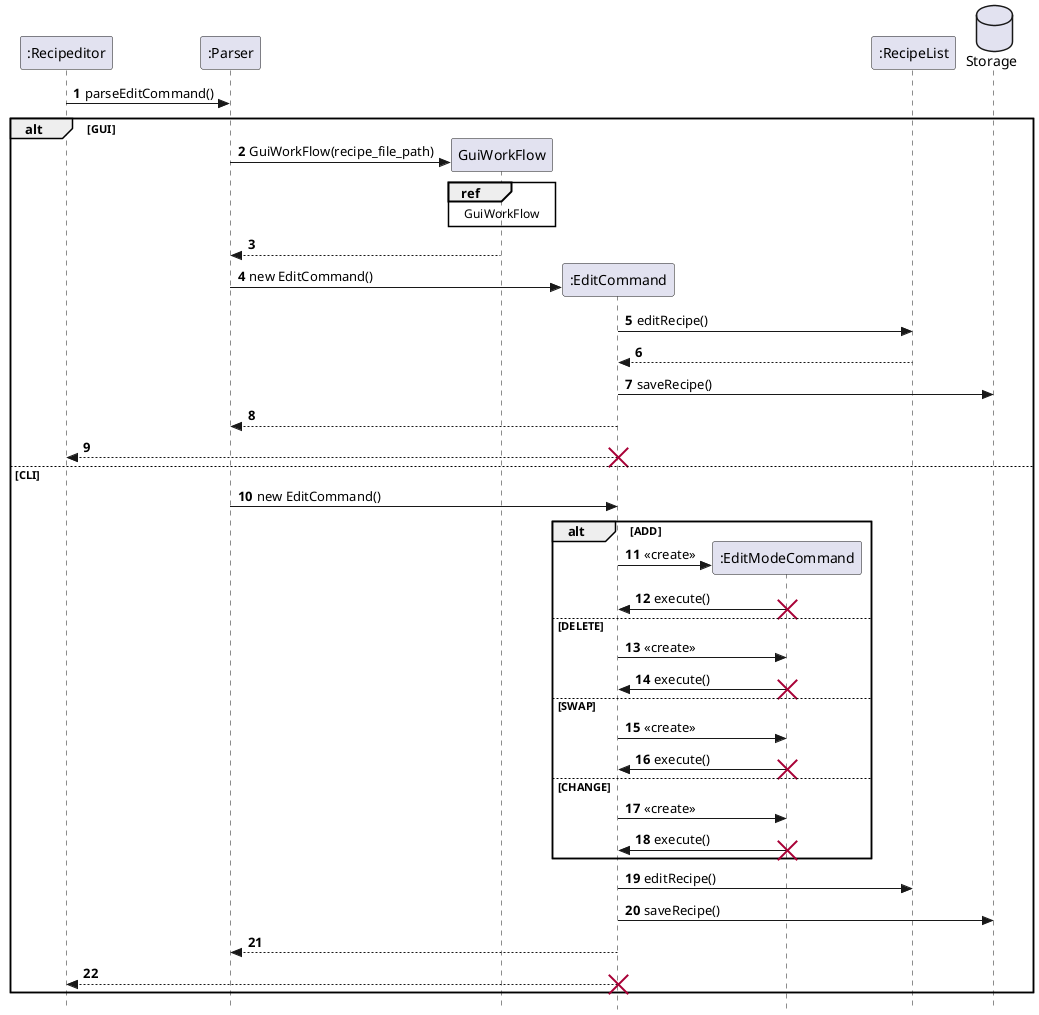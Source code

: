 @startuml
skinparam Style strictuml
autonumber

participant ":Recipeditor" as Recipeditor
participant ":Parser" as Parser
participant "GuiWorkFlow" as GuiWorkFlow
participant ":EditCommand" as EditCommand
participant ":EditModeCommand" as EditModeCommand
participant ":RecipeList" as RecipeList

database Storage

Recipeditor -> Parser: parseEditCommand()
create Parser

alt GUI
create GuiWorkFlow
Parser -> GuiWorkFlow: GuiWorkFlow(recipe_file_path)
ref over GuiWorkFlow
GuiWorkFlow
end
GuiWorkFlow --> Parser
create EditCommand
Parser -> EditCommand: new EditCommand()
EditCommand -> RecipeList: editRecipe()
RecipeList --> EditCommand
EditCommand -> Storage: saveRecipe()
EditCommand --> Parser
EditCommand --> Recipeditor
destroy EditCommand
else CLI
Parser -> EditCommand: new EditCommand()
create EditModeCommand
alt ADD
EditCommand -> EditModeCommand: <<create>>
EditModeCommand -> EditCommand: execute()
destroy EditModeCommand
else DELETE
EditCommand -> EditModeCommand: <<create>>
EditModeCommand -> EditCommand: execute()
destroy EditModeCommand
else SWAP
EditCommand -> EditModeCommand: <<create>>
EditModeCommand -> EditCommand: execute()
destroy EditModeCommand
else CHANGE
EditCommand -> EditModeCommand: <<create>>
EditModeCommand -> EditCommand: execute()
destroy EditModeCommand
end
EditCommand -> RecipeList: editRecipe()
EditCommand -> Storage: saveRecipe()
EditCommand --> Parser
EditCommand --> Recipeditor
destroy EditCommand
end

@enduml